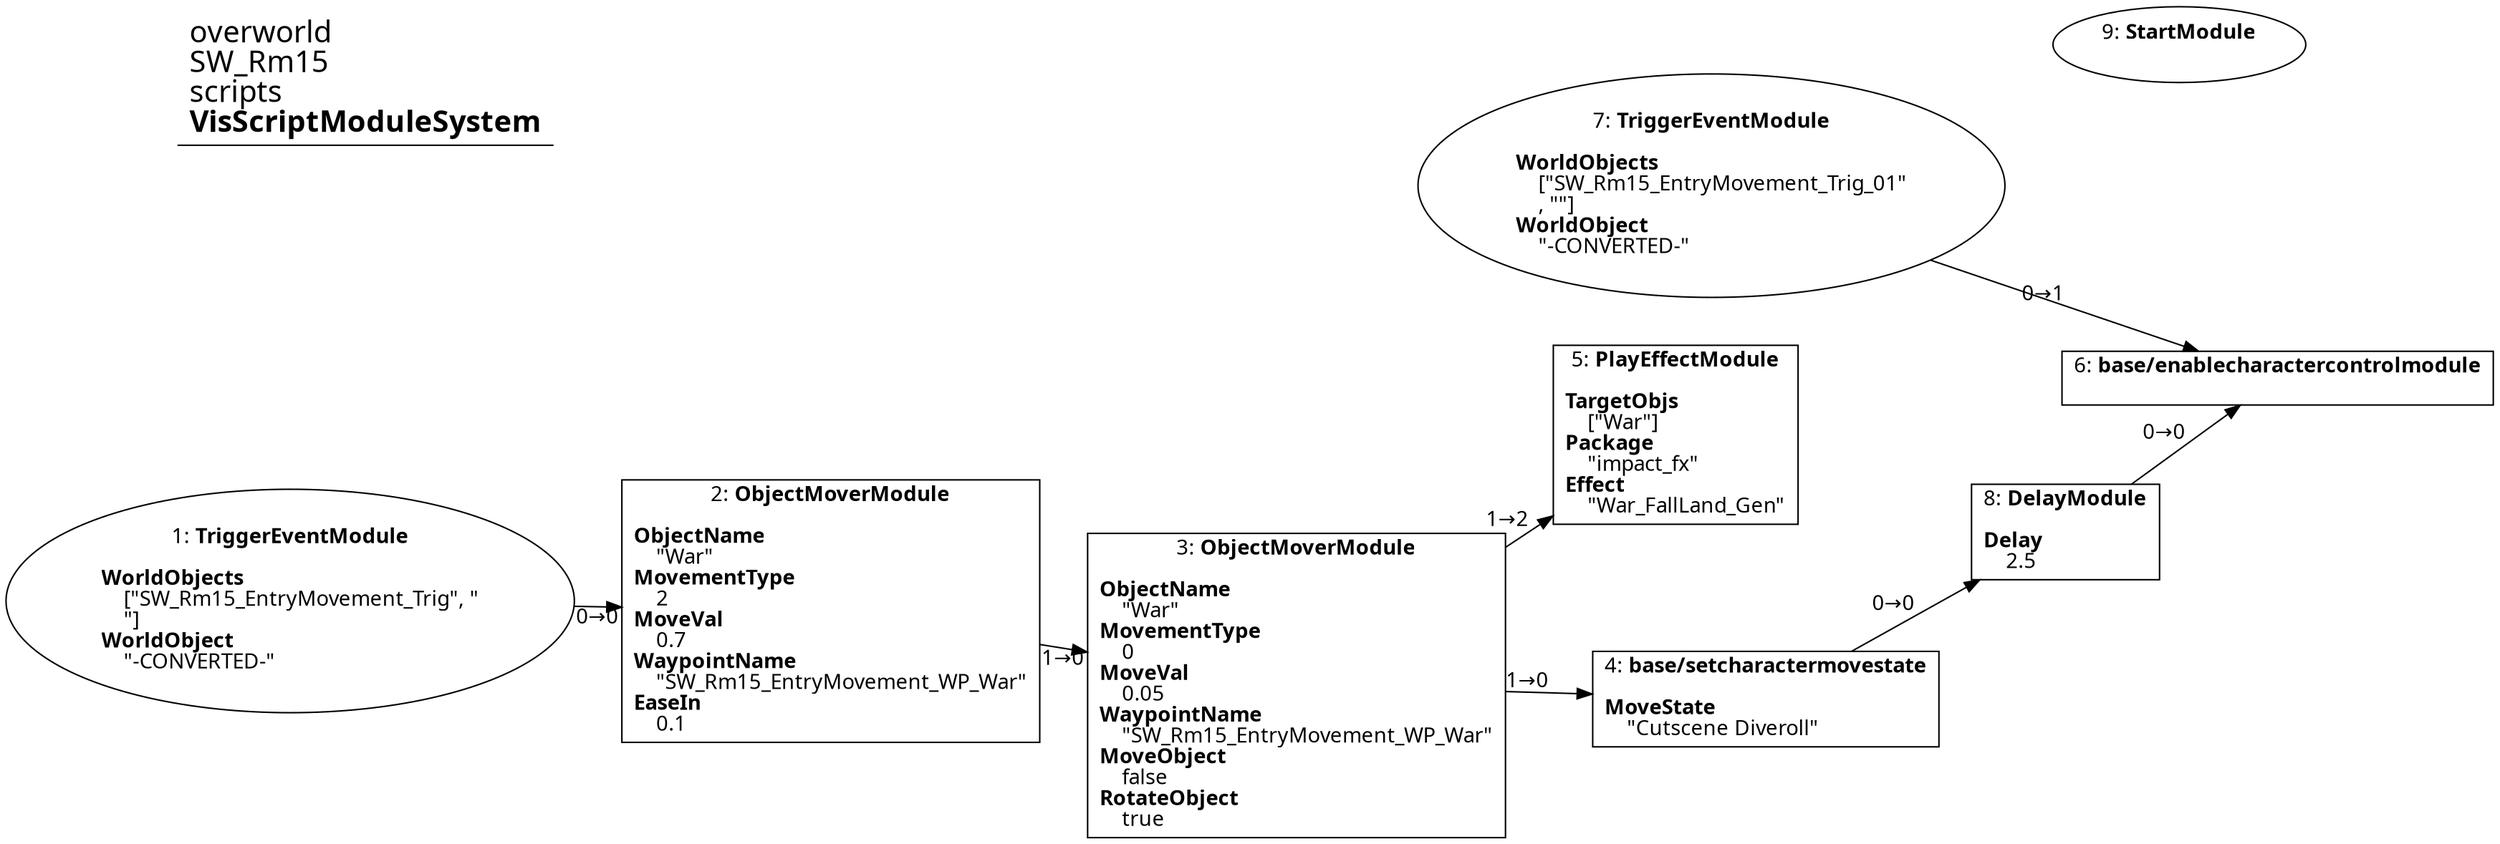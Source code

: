 digraph {
    layout = fdp;
    overlap = prism;
    sep = "+16";
    splines = spline;

    node [ shape = box ];

    graph [ fontname = "Segoe UI" ];
    node [ fontname = "Segoe UI" ];
    edge [ fontname = "Segoe UI" ];

    1 [ label = <1: <b>TriggerEventModule</b><br/><br/><b>WorldObjects</b><br align="left"/>    [&quot;SW_Rm15_EntryMovement_Trig&quot;, &quot;<br align="left"/>    &quot;]<br align="left"/><b>WorldObject</b><br align="left"/>    &quot;-CONVERTED-&quot;<br align="left"/>> ];
    1 [ shape = oval ]
    1 [ pos = "0.19700001,-0.201!" ];
    1 -> 2 [ label = "0→0" ];

    2 [ label = <2: <b>ObjectMoverModule</b><br/><br/><b>ObjectName</b><br align="left"/>    &quot;War&quot;<br align="left"/><b>MovementType</b><br align="left"/>    2<br align="left"/><b>MoveVal</b><br align="left"/>    0.7<br align="left"/><b>WaypointName</b><br align="left"/>    &quot;SW_Rm15_EntryMovement_WP_War&quot;<br align="left"/><b>EaseIn</b><br align="left"/>    0.1<br align="left"/>> ];
    2 [ pos = "0.49600002,-0.201!" ];
    2 -> 3 [ label = "1→0" ];

    3 [ label = <3: <b>ObjectMoverModule</b><br/><br/><b>ObjectName</b><br align="left"/>    &quot;War&quot;<br align="left"/><b>MovementType</b><br align="left"/>    0<br align="left"/><b>MoveVal</b><br align="left"/>    0.05<br align="left"/><b>WaypointName</b><br align="left"/>    &quot;SW_Rm15_EntryMovement_WP_War&quot;<br align="left"/><b>MoveObject</b><br align="left"/>    false<br align="left"/><b>RotateObject</b><br align="left"/>    true<br align="left"/>> ];
    3 [ pos = "0.675,-0.224!" ];
    3 -> 4 [ label = "1→0" ];
    3 -> 5 [ label = "1→2" ];

    4 [ label = <4: <b>base/setcharactermovestate</b><br/><br/><b>MoveState</b><br align="left"/>    &quot;Cutscene Diveroll&quot;<br align="left"/>> ];
    4 [ pos = "0.9480001,-0.24700001!" ];
    4 -> 8 [ label = "0→0" ];

    5 [ label = <5: <b>PlayEffectModule</b><br/><br/><b>TargetObjs</b><br align="left"/>    [&quot;War&quot;]<br align="left"/><b>Package</b><br align="left"/>    &quot;impact_fx&quot;<br align="left"/><b>Effect</b><br align="left"/>    &quot;War_FallLand_Gen&quot;<br align="left"/>> ];
    5 [ pos = "0.94400007,-0.061000004!" ];

    6 [ label = <6: <b>base/enablecharactercontrolmodule</b><br/><br/>> ];
    6 [ pos = "1.388,-0.037!" ];

    7 [ label = <7: <b>TriggerEventModule</b><br/><br/><b>WorldObjects</b><br align="left"/>    [&quot;SW_Rm15_EntryMovement_Trig_01&quot;<br align="left"/>    , &quot;&quot;]<br align="left"/><b>WorldObject</b><br align="left"/>    &quot;-CONVERTED-&quot;<br align="left"/>> ];
    7 [ shape = oval ]
    7 [ pos = "0.98100007,0.135!" ];
    7 -> 6 [ label = "0→1" ];

    8 [ label = <8: <b>DelayModule</b><br/><br/><b>Delay</b><br align="left"/>    2.5<br align="left"/>> ];
    8 [ pos = "1.222,-0.147!" ];
    8 -> 6 [ label = "0→0" ];

    9 [ label = <9: <b>StartModule</b><br/><br/>> ];
    9 [ shape = oval ]
    9 [ pos = "1.2770001,0.21700001!" ];

    title [ pos = "0.19600001,0.21800001!" ];
    title [ shape = underline ];
    title [ label = <<font point-size="20">overworld<br align="left"/>SW_Rm15<br align="left"/>scripts<br align="left"/><b>VisScriptModuleSystem</b><br align="left"/></font>> ];
}
